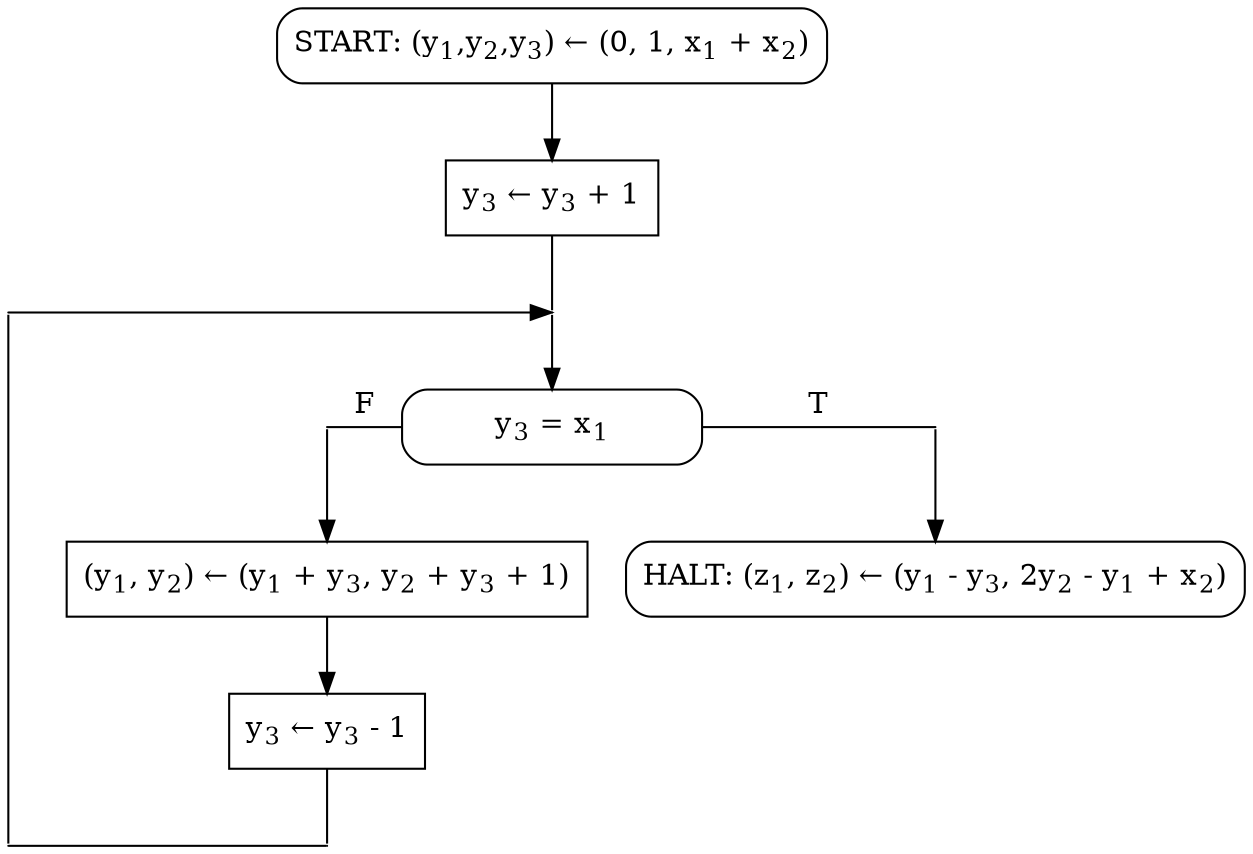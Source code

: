 digraph G{

/* nodes by levels */
node[shape=rectangle];
START[style=rounded, label=<START: (y<sub>1</sub>,y<sub>2</sub>,y<sub>3</sub>) &larr; (0, 1, x<sub>1</sub> + x<sub>2</sub>)>];
ASSIGN1[label=<y<sub>3</sub> &larr; y<sub>3</sub> + 1>];
TEST[style=rounded, width=2, label=<y<sub>3</sub> = x<sub>1</sub>>];
ASSIGN2[label=<(y<sub>1</sub>, y<sub>2</sub>) &larr; (y<sub>1</sub> + y<sub>3</sub>, y<sub>2</sub> + y<sub>3</sub> + 1)>];
ASSIGN3[label=<y<sub>3</sub> &larr; y<sub>3</sub> - 1>];
HALT[style=rounded, label=<HALT: (z<sub>1</sub>, z<sub>2</sub>) &larr; (y<sub>1</sub> - y<sub>3</sub>, 2y<sub>2</sub> - y<sub>1</sub> + x<sub>2</sub>)>];

/* edges */
node [shape=point, width=0, label=""];
START -> ASSIGN1 [weight=8]; ASSIGN1 -> p2 [arrowhead=none];
{ rank=same; p1 -> p2; }
p1 -> p5 [weight=8, arrowhead=none];
p2 -> TEST[weight=8];
{ rank=same; p3 -> TEST [label="F", arrowhead=none]; TEST -> p4 [label="T", arrowhead=none]; }
p3 -> ASSIGN2 [weight=8];
p4 -> HALT [weight=8];
{ rank=same; ASSIGN2; HALT; }
ASSIGN2 -> ASSIGN3 [weight=8];
ASSIGN3 -> p6 [weight=8, arrowhead=none];
{ rank=same; p5 -> p6 [arrowhead=none]; }
}
